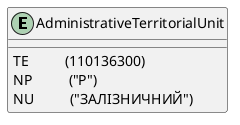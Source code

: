 @startuml

entity AdministrativeTerritorialUnit  {
    TE          (110136300)
    NP          ("Р")
    NU          ("ЗАЛІЗНИЧНИЙ")
}

@enduml